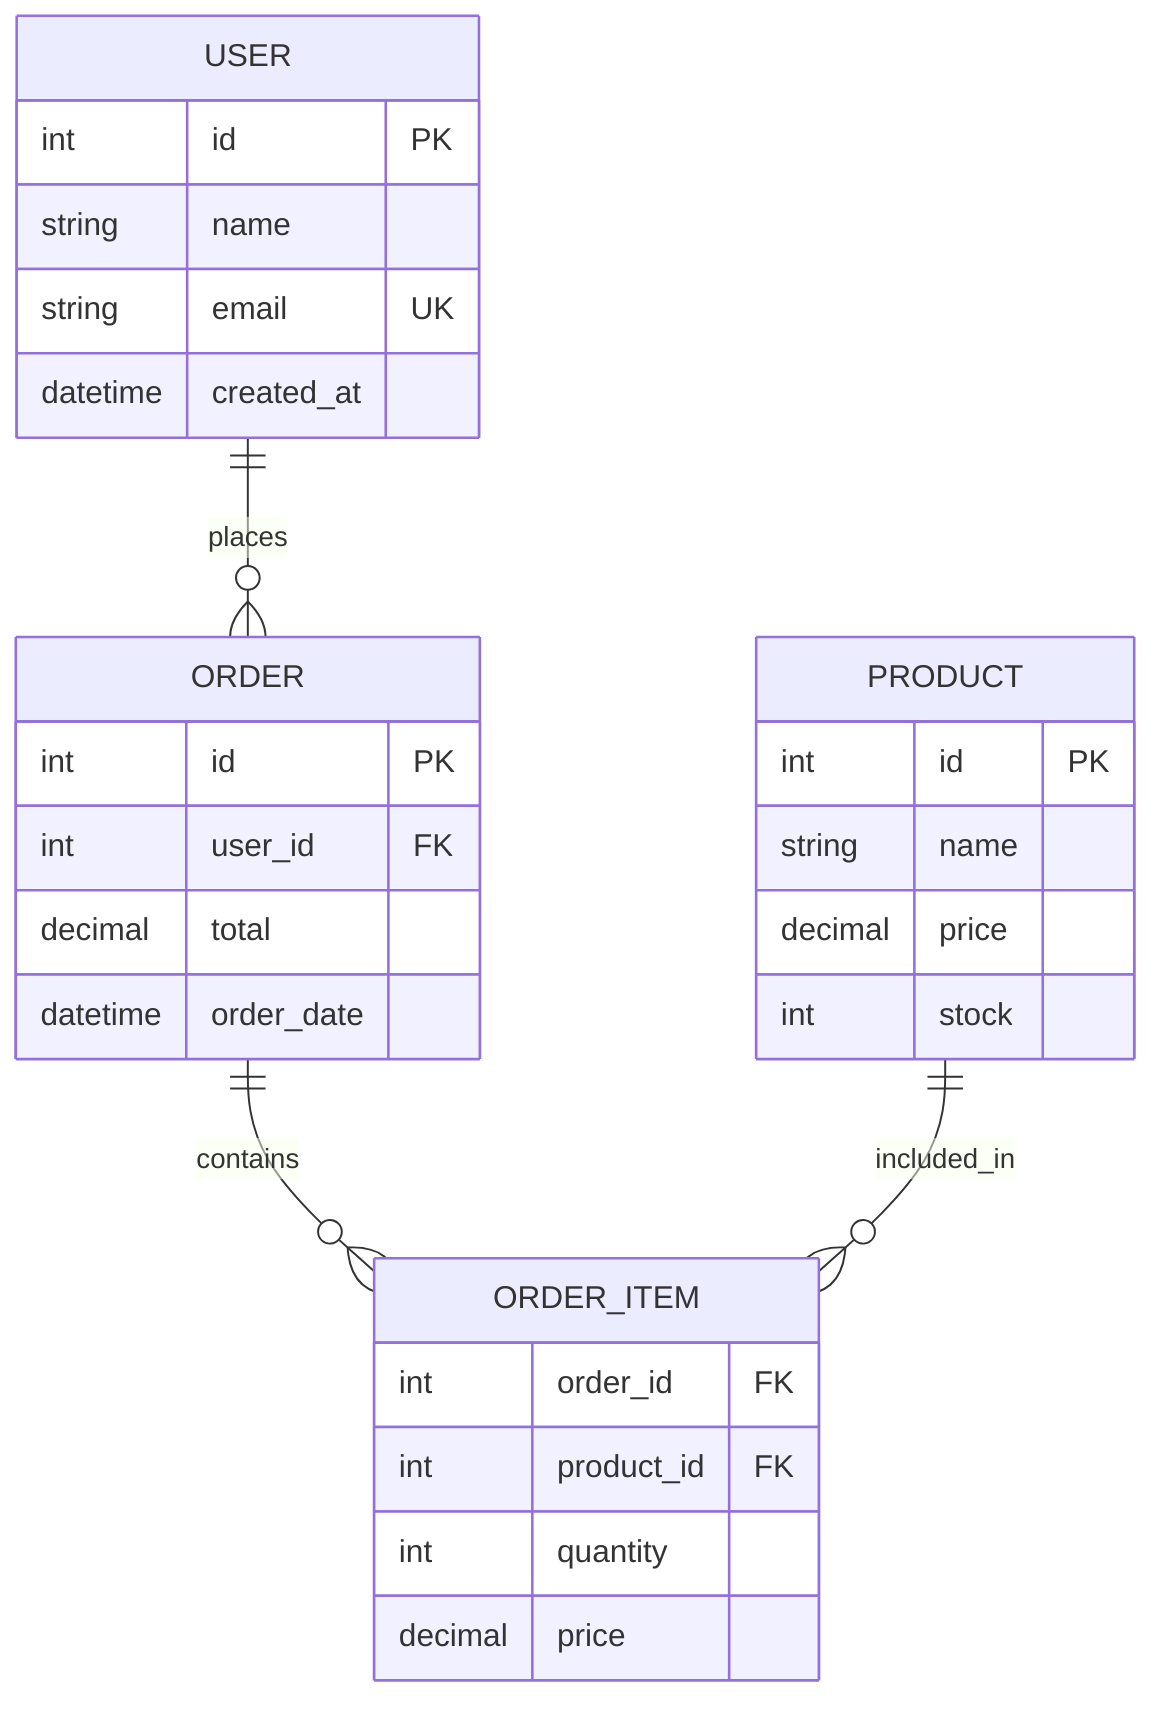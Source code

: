 erDiagram
    USER {
        int id PK
        string name
        string email UK
        datetime created_at
    }
    ORDER {
        int id PK
        int user_id FK
        decimal total
        datetime order_date
    }
    PRODUCT {
        int id PK
        string name
        decimal price
        int stock
    }
    ORDER_ITEM {
        int order_id FK
        int product_id FK
        int quantity
        decimal price
    }
    
    USER ||--o{ ORDER : places
    ORDER ||--o{ ORDER_ITEM : contains
    PRODUCT ||--o{ ORDER_ITEM : included_in